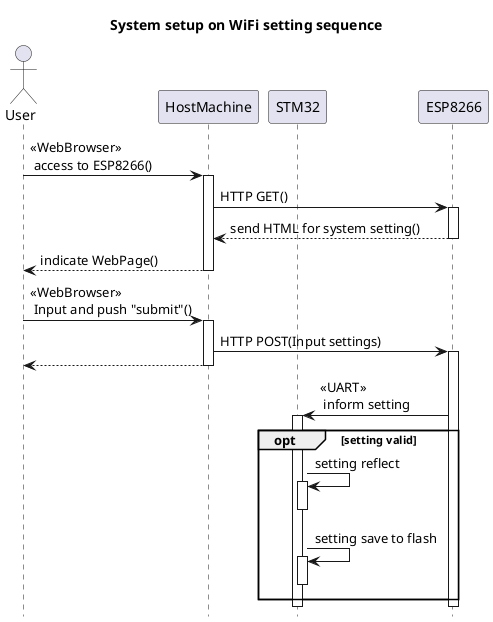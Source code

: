 @startuml

title System setup on WiFi setting sequence

hide footbox

actor "User" as ActorUser
participant "HostMachine" as HostMachine
participant "STM32" as MainMCU
participant "ESP8266" as WiFiMCU


ActorUser -> HostMachine : <<WebBrowser>>\n access to ESP8266()
  activate HostMachine

HostMachine -> WiFiMCU : HTTP GET()
  activate WiFiMCU

HostMachine <-- WiFiMCU : send HTML for system setting()
  deactivate WiFiMCU

ActorUser <-- HostMachine : indicate WebPage()
  deactivate HostMachine

ActorUser -> HostMachine : <<WebBrowser>>\n Input and push "submit"()
  activate HostMachine

HostMachine -> WiFiMCU : HTTP POST(Input settings)
  activate WiFiMCU

ActorUser <-- HostMachine
  deactivate HostMachine

MainMCU <- WiFiMCU : <<UART>>\n inform setting 
  activate MainMCU

opt setting valid
  MainMCU -> MainMCU : setting reflect
    activate MainMCU
    deactivate MainMCU

  MainMCU -> MainMCU : setting save to flash
    activate MainMCU
    deactivate MainMCU
end

deactivate MainMCU
deactivate WiFiMCU
